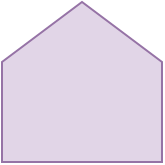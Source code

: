 <mxfile version="14.6.1" type="github">
  <diagram id="nfWwAzirSv5TLzWC6x2L" name="Page-1">
    <mxGraphModel dx="782" dy="379" grid="1" gridSize="10" guides="1" tooltips="1" connect="1" arrows="1" fold="1" page="1" pageScale="1" pageWidth="1169" pageHeight="1654" math="0" shadow="0">
      <root>
        <mxCell id="0" />
        <mxCell id="1" parent="0" />
        <mxCell id="da4W0MBnFq4YFavW9wsa-1" value="" style="shape=offPageConnector;whiteSpace=wrap;html=1;rotation=-180;size=0.375;fillColor=#e1d5e7;strokeColor=#9673a6;" vertex="1" parent="1">
          <mxGeometry x="360" y="160" width="80" height="80" as="geometry" />
        </mxCell>
      </root>
    </mxGraphModel>
  </diagram>
</mxfile>
